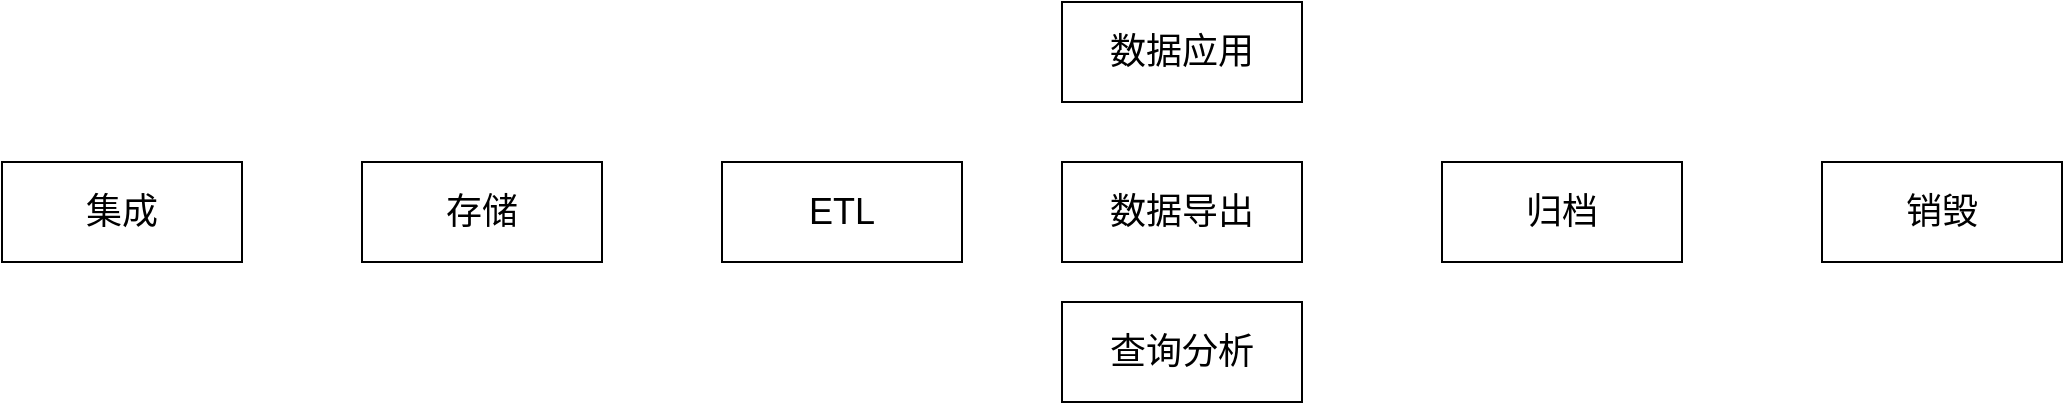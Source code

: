 <mxfile version="15.1.4" type="github">
  <diagram id="C5RBs43oDa-KdzZeNtuy" name="Page-1">
    <mxGraphModel dx="1422" dy="762" grid="1" gridSize="10" guides="1" tooltips="1" connect="1" arrows="1" fold="1" page="1" pageScale="1" pageWidth="827" pageHeight="1169" math="0" shadow="0">
      <root>
        <mxCell id="WIyWlLk6GJQsqaUBKTNV-0" />
        <mxCell id="WIyWlLk6GJQsqaUBKTNV-1" parent="WIyWlLk6GJQsqaUBKTNV-0" />
        <mxCell id="jvFf8i0ZCvz8vUMbrJRg-0" value="&lt;font style=&quot;font-size: 18px&quot;&gt;集成&lt;/font&gt;" style="rounded=0;whiteSpace=wrap;html=1;" vertex="1" parent="WIyWlLk6GJQsqaUBKTNV-1">
          <mxGeometry x="10" y="270" width="120" height="50" as="geometry" />
        </mxCell>
        <mxCell id="jvFf8i0ZCvz8vUMbrJRg-1" value="&lt;font style=&quot;font-size: 18px&quot;&gt;存储&lt;/font&gt;" style="rounded=0;whiteSpace=wrap;html=1;" vertex="1" parent="WIyWlLk6GJQsqaUBKTNV-1">
          <mxGeometry x="190" y="270" width="120" height="50" as="geometry" />
        </mxCell>
        <mxCell id="jvFf8i0ZCvz8vUMbrJRg-2" value="&lt;font style=&quot;font-size: 18px&quot;&gt;ETL&lt;/font&gt;" style="rounded=0;whiteSpace=wrap;html=1;" vertex="1" parent="WIyWlLk6GJQsqaUBKTNV-1">
          <mxGeometry x="370" y="270" width="120" height="50" as="geometry" />
        </mxCell>
        <mxCell id="jvFf8i0ZCvz8vUMbrJRg-3" value="&lt;font style=&quot;font-size: 18px&quot;&gt;数据导出&lt;/font&gt;" style="rounded=0;whiteSpace=wrap;html=1;" vertex="1" parent="WIyWlLk6GJQsqaUBKTNV-1">
          <mxGeometry x="540" y="270" width="120" height="50" as="geometry" />
        </mxCell>
        <mxCell id="jvFf8i0ZCvz8vUMbrJRg-4" value="&lt;font style=&quot;font-size: 18px&quot;&gt;查询分析&lt;/font&gt;" style="rounded=0;whiteSpace=wrap;html=1;" vertex="1" parent="WIyWlLk6GJQsqaUBKTNV-1">
          <mxGeometry x="540" y="340" width="120" height="50" as="geometry" />
        </mxCell>
        <mxCell id="jvFf8i0ZCvz8vUMbrJRg-5" value="&lt;font style=&quot;font-size: 18px&quot;&gt;数据应用&lt;/font&gt;" style="rounded=0;whiteSpace=wrap;html=1;" vertex="1" parent="WIyWlLk6GJQsqaUBKTNV-1">
          <mxGeometry x="540" y="190" width="120" height="50" as="geometry" />
        </mxCell>
        <mxCell id="jvFf8i0ZCvz8vUMbrJRg-6" value="&lt;font style=&quot;font-size: 18px&quot;&gt;归档&lt;/font&gt;" style="rounded=0;whiteSpace=wrap;html=1;" vertex="1" parent="WIyWlLk6GJQsqaUBKTNV-1">
          <mxGeometry x="730" y="270" width="120" height="50" as="geometry" />
        </mxCell>
        <mxCell id="jvFf8i0ZCvz8vUMbrJRg-7" value="&lt;font style=&quot;font-size: 18px&quot;&gt;销毁&lt;/font&gt;" style="rounded=0;whiteSpace=wrap;html=1;" vertex="1" parent="WIyWlLk6GJQsqaUBKTNV-1">
          <mxGeometry x="920" y="270" width="120" height="50" as="geometry" />
        </mxCell>
      </root>
    </mxGraphModel>
  </diagram>
</mxfile>
